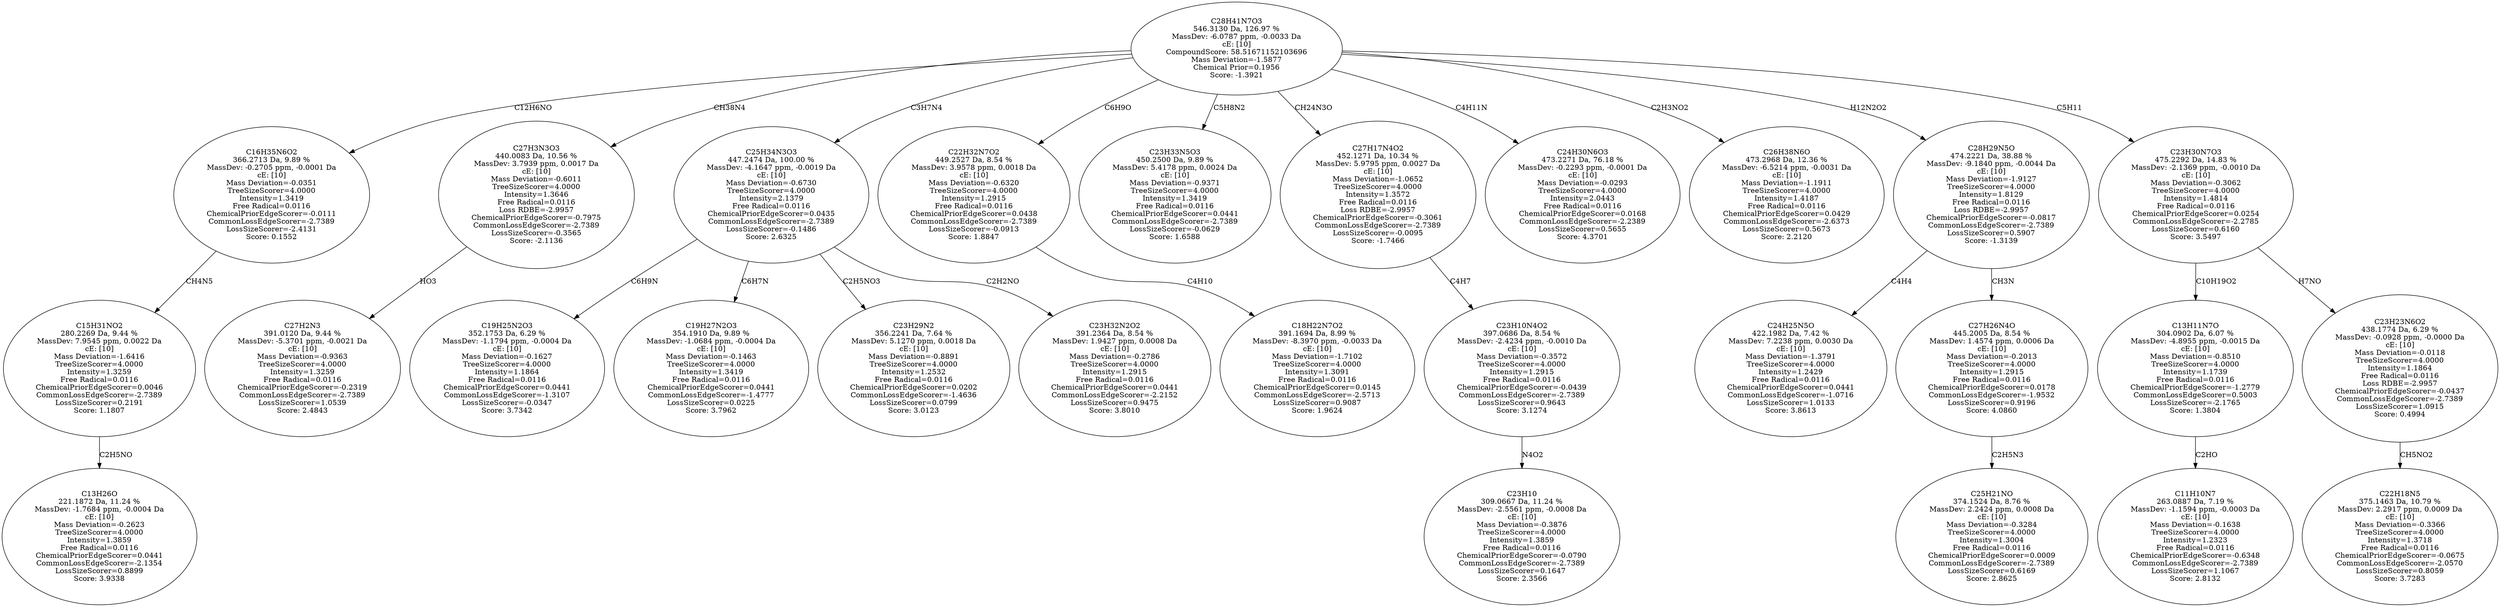 strict digraph {
v1 [label="C13H26O\n221.1872 Da, 11.24 %\nMassDev: -1.7684 ppm, -0.0004 Da\ncE: [10]\nMass Deviation=-0.2623\nTreeSizeScorer=4.0000\nIntensity=1.3859\nFree Radical=0.0116\nChemicalPriorEdgeScorer=0.0441\nCommonLossEdgeScorer=-2.1354\nLossSizeScorer=0.8899\nScore: 3.9338"];
v2 [label="C15H31NO2\n280.2269 Da, 9.44 %\nMassDev: 7.9545 ppm, 0.0022 Da\ncE: [10]\nMass Deviation=-1.6416\nTreeSizeScorer=4.0000\nIntensity=1.3259\nFree Radical=0.0116\nChemicalPriorEdgeScorer=0.0046\nCommonLossEdgeScorer=-2.7389\nLossSizeScorer=0.2191\nScore: 1.1807"];
v3 [label="C16H35N6O2\n366.2713 Da, 9.89 %\nMassDev: -0.2705 ppm, -0.0001 Da\ncE: [10]\nMass Deviation=-0.0351\nTreeSizeScorer=4.0000\nIntensity=1.3419\nFree Radical=0.0116\nChemicalPriorEdgeScorer=-0.0111\nCommonLossEdgeScorer=-2.7389\nLossSizeScorer=-2.4131\nScore: 0.1552"];
v4 [label="C27H2N3\n391.0120 Da, 9.44 %\nMassDev: -5.3701 ppm, -0.0021 Da\ncE: [10]\nMass Deviation=-0.9363\nTreeSizeScorer=4.0000\nIntensity=1.3259\nFree Radical=0.0116\nChemicalPriorEdgeScorer=-0.2319\nCommonLossEdgeScorer=-2.7389\nLossSizeScorer=1.0539\nScore: 2.4843"];
v5 [label="C27H3N3O3\n440.0083 Da, 10.56 %\nMassDev: 3.7939 ppm, 0.0017 Da\ncE: [10]\nMass Deviation=-0.6011\nTreeSizeScorer=4.0000\nIntensity=1.3646\nFree Radical=0.0116\nLoss RDBE=-2.9957\nChemicalPriorEdgeScorer=-0.7975\nCommonLossEdgeScorer=-2.7389\nLossSizeScorer=-0.3565\nScore: -2.1136"];
v6 [label="C19H25N2O3\n352.1753 Da, 6.29 %\nMassDev: -1.1794 ppm, -0.0004 Da\ncE: [10]\nMass Deviation=-0.1627\nTreeSizeScorer=4.0000\nIntensity=1.1864\nFree Radical=0.0116\nChemicalPriorEdgeScorer=0.0441\nCommonLossEdgeScorer=-1.3107\nLossSizeScorer=-0.0347\nScore: 3.7342"];
v7 [label="C19H27N2O3\n354.1910 Da, 9.89 %\nMassDev: -1.0684 ppm, -0.0004 Da\ncE: [10]\nMass Deviation=-0.1463\nTreeSizeScorer=4.0000\nIntensity=1.3419\nFree Radical=0.0116\nChemicalPriorEdgeScorer=0.0441\nCommonLossEdgeScorer=-1.4777\nLossSizeScorer=0.0225\nScore: 3.7962"];
v8 [label="C23H29N2\n356.2241 Da, 7.64 %\nMassDev: 5.1270 ppm, 0.0018 Da\ncE: [10]\nMass Deviation=-0.8891\nTreeSizeScorer=4.0000\nIntensity=1.2532\nFree Radical=0.0116\nChemicalPriorEdgeScorer=0.0202\nCommonLossEdgeScorer=-1.4636\nLossSizeScorer=0.0799\nScore: 3.0123"];
v9 [label="C23H32N2O2\n391.2364 Da, 8.54 %\nMassDev: 1.9427 ppm, 0.0008 Da\ncE: [10]\nMass Deviation=-0.2786\nTreeSizeScorer=4.0000\nIntensity=1.2915\nFree Radical=0.0116\nChemicalPriorEdgeScorer=0.0441\nCommonLossEdgeScorer=-2.2152\nLossSizeScorer=0.9475\nScore: 3.8010"];
v10 [label="C25H34N3O3\n447.2474 Da, 100.00 %\nMassDev: -4.1647 ppm, -0.0019 Da\ncE: [10]\nMass Deviation=-0.6730\nTreeSizeScorer=4.0000\nIntensity=2.1379\nFree Radical=0.0116\nChemicalPriorEdgeScorer=0.0435\nCommonLossEdgeScorer=-2.7389\nLossSizeScorer=-0.1486\nScore: 2.6325"];
v11 [label="C18H22N7O2\n391.1694 Da, 8.99 %\nMassDev: -8.3970 ppm, -0.0033 Da\ncE: [10]\nMass Deviation=-1.7102\nTreeSizeScorer=4.0000\nIntensity=1.3091\nFree Radical=0.0116\nChemicalPriorEdgeScorer=0.0145\nCommonLossEdgeScorer=-2.5713\nLossSizeScorer=0.9087\nScore: 1.9624"];
v12 [label="C22H32N7O2\n449.2527 Da, 8.54 %\nMassDev: 3.9578 ppm, 0.0018 Da\ncE: [10]\nMass Deviation=-0.6320\nTreeSizeScorer=4.0000\nIntensity=1.2915\nFree Radical=0.0116\nChemicalPriorEdgeScorer=0.0438\nCommonLossEdgeScorer=-2.7389\nLossSizeScorer=-0.0913\nScore: 1.8847"];
v13 [label="C23H33N5O3\n450.2500 Da, 9.89 %\nMassDev: 5.4178 ppm, 0.0024 Da\ncE: [10]\nMass Deviation=-0.9371\nTreeSizeScorer=4.0000\nIntensity=1.3419\nFree Radical=0.0116\nChemicalPriorEdgeScorer=0.0441\nCommonLossEdgeScorer=-2.7389\nLossSizeScorer=-0.0629\nScore: 1.6588"];
v14 [label="C23H10\n309.0667 Da, 11.24 %\nMassDev: -2.5561 ppm, -0.0008 Da\ncE: [10]\nMass Deviation=-0.3876\nTreeSizeScorer=4.0000\nIntensity=1.3859\nFree Radical=0.0116\nChemicalPriorEdgeScorer=-0.0790\nCommonLossEdgeScorer=-2.7389\nLossSizeScorer=0.1647\nScore: 2.3566"];
v15 [label="C23H10N4O2\n397.0686 Da, 8.54 %\nMassDev: -2.4234 ppm, -0.0010 Da\ncE: [10]\nMass Deviation=-0.3572\nTreeSizeScorer=4.0000\nIntensity=1.2915\nFree Radical=0.0116\nChemicalPriorEdgeScorer=-0.0439\nCommonLossEdgeScorer=-2.7389\nLossSizeScorer=0.9643\nScore: 3.1274"];
v16 [label="C27H17N4O2\n452.1271 Da, 10.34 %\nMassDev: 5.9795 ppm, 0.0027 Da\ncE: [10]\nMass Deviation=-1.0652\nTreeSizeScorer=4.0000\nIntensity=1.3572\nFree Radical=0.0116\nLoss RDBE=-2.9957\nChemicalPriorEdgeScorer=-0.3061\nCommonLossEdgeScorer=-2.7389\nLossSizeScorer=-0.0095\nScore: -1.7466"];
v17 [label="C24H30N6O3\n473.2271 Da, 76.18 %\nMassDev: -0.2293 ppm, -0.0001 Da\ncE: [10]\nMass Deviation=-0.0293\nTreeSizeScorer=4.0000\nIntensity=2.0443\nFree Radical=0.0116\nChemicalPriorEdgeScorer=0.0168\nCommonLossEdgeScorer=-2.2389\nLossSizeScorer=0.5655\nScore: 4.3701"];
v18 [label="C26H38N6O\n473.2968 Da, 12.36 %\nMassDev: -6.5214 ppm, -0.0031 Da\ncE: [10]\nMass Deviation=-1.1911\nTreeSizeScorer=4.0000\nIntensity=1.4187\nFree Radical=0.0116\nChemicalPriorEdgeScorer=0.0429\nCommonLossEdgeScorer=-2.6373\nLossSizeScorer=0.5673\nScore: 2.2120"];
v19 [label="C24H25N5O\n422.1982 Da, 7.42 %\nMassDev: 7.2238 ppm, 0.0030 Da\ncE: [10]\nMass Deviation=-1.3791\nTreeSizeScorer=4.0000\nIntensity=1.2429\nFree Radical=0.0116\nChemicalPriorEdgeScorer=0.0441\nCommonLossEdgeScorer=-1.0716\nLossSizeScorer=1.0133\nScore: 3.8613"];
v20 [label="C25H21NO\n374.1524 Da, 8.76 %\nMassDev: 2.2424 ppm, 0.0008 Da\ncE: [10]\nMass Deviation=-0.3284\nTreeSizeScorer=4.0000\nIntensity=1.3004\nFree Radical=0.0116\nChemicalPriorEdgeScorer=0.0009\nCommonLossEdgeScorer=-2.7389\nLossSizeScorer=0.6169\nScore: 2.8625"];
v21 [label="C27H26N4O\n445.2005 Da, 8.54 %\nMassDev: 1.4574 ppm, 0.0006 Da\ncE: [10]\nMass Deviation=-0.2013\nTreeSizeScorer=4.0000\nIntensity=1.2915\nFree Radical=0.0116\nChemicalPriorEdgeScorer=0.0178\nCommonLossEdgeScorer=-1.9532\nLossSizeScorer=0.9196\nScore: 4.0860"];
v22 [label="C28H29N5O\n474.2221 Da, 38.88 %\nMassDev: -9.1840 ppm, -0.0044 Da\ncE: [10]\nMass Deviation=-1.9127\nTreeSizeScorer=4.0000\nIntensity=1.8129\nFree Radical=0.0116\nLoss RDBE=-2.9957\nChemicalPriorEdgeScorer=-0.0817\nCommonLossEdgeScorer=-2.7389\nLossSizeScorer=0.5907\nScore: -1.3139"];
v23 [label="C11H10N7\n263.0887 Da, 7.19 %\nMassDev: -1.1594 ppm, -0.0003 Da\ncE: [10]\nMass Deviation=-0.1638\nTreeSizeScorer=4.0000\nIntensity=1.2323\nFree Radical=0.0116\nChemicalPriorEdgeScorer=-0.6348\nCommonLossEdgeScorer=-2.7389\nLossSizeScorer=1.1067\nScore: 2.8132"];
v24 [label="C13H11N7O\n304.0902 Da, 6.07 %\nMassDev: -4.8955 ppm, -0.0015 Da\ncE: [10]\nMass Deviation=-0.8510\nTreeSizeScorer=4.0000\nIntensity=1.1739\nFree Radical=0.0116\nChemicalPriorEdgeScorer=-1.2779\nCommonLossEdgeScorer=0.5003\nLossSizeScorer=-2.1765\nScore: 1.3804"];
v25 [label="C22H18N5\n375.1463 Da, 10.79 %\nMassDev: 2.2917 ppm, 0.0009 Da\ncE: [10]\nMass Deviation=-0.3366\nTreeSizeScorer=4.0000\nIntensity=1.3718\nFree Radical=0.0116\nChemicalPriorEdgeScorer=-0.0675\nCommonLossEdgeScorer=-2.0570\nLossSizeScorer=0.8059\nScore: 3.7283"];
v26 [label="C23H23N6O2\n438.1774 Da, 6.29 %\nMassDev: -0.0928 ppm, -0.0000 Da\ncE: [10]\nMass Deviation=-0.0118\nTreeSizeScorer=4.0000\nIntensity=1.1864\nFree Radical=0.0116\nLoss RDBE=-2.9957\nChemicalPriorEdgeScorer=-0.0437\nCommonLossEdgeScorer=-2.7389\nLossSizeScorer=1.0915\nScore: 0.4994"];
v27 [label="C23H30N7O3\n475.2292 Da, 14.83 %\nMassDev: -2.1369 ppm, -0.0010 Da\ncE: [10]\nMass Deviation=-0.3062\nTreeSizeScorer=4.0000\nIntensity=1.4814\nFree Radical=0.0116\nChemicalPriorEdgeScorer=0.0254\nCommonLossEdgeScorer=-2.2785\nLossSizeScorer=0.6160\nScore: 3.5497"];
v28 [label="C28H41N7O3\n546.3130 Da, 126.97 %\nMassDev: -6.0787 ppm, -0.0033 Da\ncE: [10]\nCompoundScore: 58.51671152103696\nMass Deviation=-1.5877\nChemical Prior=0.1956\nScore: -1.3921"];
v2 -> v1 [label="C2H5NO"];
v3 -> v2 [label="CH4N5"];
v28 -> v3 [label="C12H6NO"];
v5 -> v4 [label="HO3"];
v28 -> v5 [label="CH38N4"];
v10 -> v6 [label="C6H9N"];
v10 -> v7 [label="C6H7N"];
v10 -> v8 [label="C2H5NO3"];
v10 -> v9 [label="C2H2NO"];
v28 -> v10 [label="C3H7N4"];
v12 -> v11 [label="C4H10"];
v28 -> v12 [label="C6H9O"];
v28 -> v13 [label="C5H8N2"];
v15 -> v14 [label="N4O2"];
v16 -> v15 [label="C4H7"];
v28 -> v16 [label="CH24N3O"];
v28 -> v17 [label="C4H11N"];
v28 -> v18 [label="C2H3NO2"];
v22 -> v19 [label="C4H4"];
v21 -> v20 [label="C2H5N3"];
v22 -> v21 [label="CH3N"];
v28 -> v22 [label="H12N2O2"];
v24 -> v23 [label="C2HO"];
v27 -> v24 [label="C10H19O2"];
v26 -> v25 [label="CH5NO2"];
v27 -> v26 [label="H7NO"];
v28 -> v27 [label="C5H11"];
}